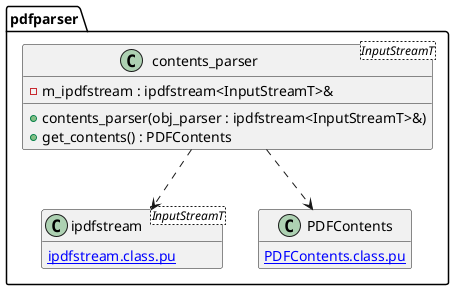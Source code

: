 @startuml contents_parser
hide empty members
namespace pdfparser {
class contents_parser<InputStreamT> {
	-m_ipdfstream : ipdfstream<InputStreamT>&

	+contents_parser(obj_parser : ipdfstream<InputStreamT>&)
	+get_contents() : PDFContents
}
contents_parser ..> ipdfstream
contents_parser ..> PDFContents

class ipdfstream<InputStreamT> {
	[[ipdfstream.class.pu]]
}
class PDFContents {
	[[PDFContents.class.pu]]
}
@enduml
